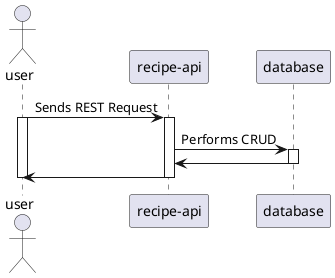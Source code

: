 @startuml
actor user
participant "recipe-api" as api
participant database as db

user -> api: Sends REST Request
activate user
activate api
api -> db : Performs CRUD
activate db
db -> api
deactivate db
api -> user
deactivate api
deactivate user
@enduml